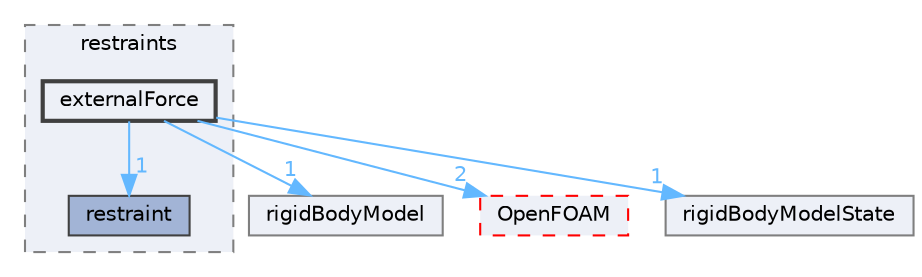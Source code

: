 digraph "src/rigidBodyDynamics/restraints/externalForce"
{
 // LATEX_PDF_SIZE
  bgcolor="transparent";
  edge [fontname=Helvetica,fontsize=10,labelfontname=Helvetica,labelfontsize=10];
  node [fontname=Helvetica,fontsize=10,shape=box,height=0.2,width=0.4];
  compound=true
  subgraph clusterdir_5934478bd312d980c3411c3627b10c8a {
    graph [ bgcolor="#edf0f7", pencolor="grey50", label="restraints", fontname=Helvetica,fontsize=10 style="filled,dashed", URL="dir_5934478bd312d980c3411c3627b10c8a.html",tooltip=""]
  dir_af944db0c164b1c029d2b46f26f41dd1 [label="restraint", fillcolor="#a2b4d6", color="grey25", style="filled", URL="dir_af944db0c164b1c029d2b46f26f41dd1.html",tooltip=""];
  dir_9a04b4d06dfd3953d321f14adc588347 [label="externalForce", fillcolor="#edf0f7", color="grey25", style="filled,bold", URL="dir_9a04b4d06dfd3953d321f14adc588347.html",tooltip=""];
  }
  dir_01d230fdb888802d871acc5f0e1690e2 [label="rigidBodyModel", fillcolor="#edf0f7", color="grey50", style="filled", URL="dir_01d230fdb888802d871acc5f0e1690e2.html",tooltip=""];
  dir_c5473ff19b20e6ec4dfe5c310b3778a8 [label="OpenFOAM", fillcolor="#edf0f7", color="red", style="filled,dashed", URL="dir_c5473ff19b20e6ec4dfe5c310b3778a8.html",tooltip=""];
  dir_d31d6402043559e877bddd205385bdaf [label="rigidBodyModelState", fillcolor="#edf0f7", color="grey50", style="filled", URL="dir_d31d6402043559e877bddd205385bdaf.html",tooltip=""];
  dir_9a04b4d06dfd3953d321f14adc588347->dir_01d230fdb888802d871acc5f0e1690e2 [headlabel="1", labeldistance=1.5 headhref="dir_001222_003354.html" href="dir_001222_003354.html" color="steelblue1" fontcolor="steelblue1"];
  dir_9a04b4d06dfd3953d321f14adc588347->dir_af944db0c164b1c029d2b46f26f41dd1 [headlabel="1", labeldistance=1.5 headhref="dir_001222_003330.html" href="dir_001222_003330.html" color="steelblue1" fontcolor="steelblue1"];
  dir_9a04b4d06dfd3953d321f14adc588347->dir_c5473ff19b20e6ec4dfe5c310b3778a8 [headlabel="2", labeldistance=1.5 headhref="dir_001222_002695.html" href="dir_001222_002695.html" color="steelblue1" fontcolor="steelblue1"];
  dir_9a04b4d06dfd3953d321f14adc588347->dir_d31d6402043559e877bddd205385bdaf [headlabel="1", labeldistance=1.5 headhref="dir_001222_003355.html" href="dir_001222_003355.html" color="steelblue1" fontcolor="steelblue1"];
}
